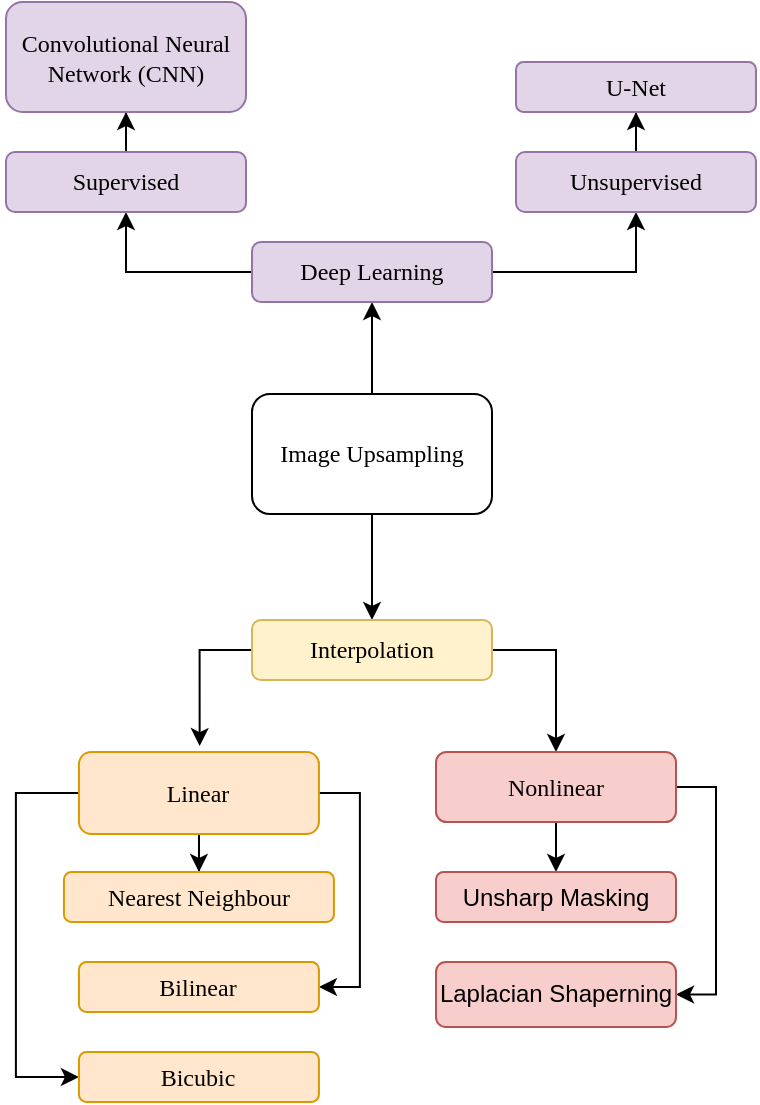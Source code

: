 <mxfile version="21.4.0" type="device">
  <diagram name="Page-1" id="a6TTd6T9awncSY5QPfED">
    <mxGraphModel dx="915" dy="823" grid="1" gridSize="15" guides="1" tooltips="1" connect="1" arrows="1" fold="1" page="1" pageScale="1" pageWidth="1169" pageHeight="827" background="none" math="0" shadow="0">
      <root>
        <mxCell id="0" />
        <mxCell id="1" parent="0" />
        <mxCell id="eJwsOx5VEXWTKT-RF0Mw-3" value="" style="edgeStyle=orthogonalEdgeStyle;rounded=0;orthogonalLoop=1;jettySize=auto;html=1;" parent="1" source="eJwsOx5VEXWTKT-RF0Mw-1" target="eJwsOx5VEXWTKT-RF0Mw-2" edge="1">
          <mxGeometry relative="1" as="geometry" />
        </mxCell>
        <mxCell id="eJwsOx5VEXWTKT-RF0Mw-9" value="" style="edgeStyle=orthogonalEdgeStyle;rounded=0;orthogonalLoop=1;jettySize=auto;html=1;fontFamily=Verdana;" parent="1" source="eJwsOx5VEXWTKT-RF0Mw-1" target="eJwsOx5VEXWTKT-RF0Mw-8" edge="1">
          <mxGeometry relative="1" as="geometry" />
        </mxCell>
        <mxCell id="eJwsOx5VEXWTKT-RF0Mw-1" value="&lt;font face=&quot;Verdana&quot;&gt;Image Upsampling&lt;/font&gt;" style="rounded=1;whiteSpace=wrap;html=1;fontFamily=Comic Sans MS;" parent="1" vertex="1">
          <mxGeometry x="633" y="421" width="120" height="60" as="geometry" />
        </mxCell>
        <mxCell id="eJwsOx5VEXWTKT-RF0Mw-13" value="" style="edgeStyle=orthogonalEdgeStyle;rounded=0;orthogonalLoop=1;jettySize=auto;html=1;fontFamily=Verdana;entryX=0.5;entryY=0;entryDx=0;entryDy=0;exitX=1;exitY=0.5;exitDx=0;exitDy=0;" parent="1" source="eJwsOx5VEXWTKT-RF0Mw-2" target="eJwsOx5VEXWTKT-RF0Mw-12" edge="1">
          <mxGeometry relative="1" as="geometry">
            <mxPoint x="831.5" y="591" as="targetPoint" />
            <Array as="points">
              <mxPoint x="785" y="549" />
            </Array>
          </mxGeometry>
        </mxCell>
        <mxCell id="_kmWAO8PGVutHXdWjYpJ-5" value="" style="edgeStyle=orthogonalEdgeStyle;rounded=0;orthogonalLoop=1;jettySize=auto;html=1;entryX=0.503;entryY=-0.072;entryDx=0;entryDy=0;entryPerimeter=0;" parent="1" source="eJwsOx5VEXWTKT-RF0Mw-2" target="eJwsOx5VEXWTKT-RF0Mw-10" edge="1">
          <mxGeometry relative="1" as="geometry">
            <Array as="points">
              <mxPoint x="607" y="549" />
            </Array>
          </mxGeometry>
        </mxCell>
        <mxCell id="eJwsOx5VEXWTKT-RF0Mw-2" value="&lt;font face=&quot;Verdana&quot;&gt;Interpolation&lt;/font&gt;" style="whiteSpace=wrap;html=1;rounded=1;labelBorderColor=none;labelBackgroundColor=none;fillColor=#fff2cc;strokeColor=#d6b656;" parent="1" vertex="1">
          <mxGeometry x="633" y="534" width="120" height="30" as="geometry" />
        </mxCell>
        <mxCell id="_kmWAO8PGVutHXdWjYpJ-23" value="" style="edgeStyle=orthogonalEdgeStyle;rounded=0;orthogonalLoop=1;jettySize=auto;html=1;fontFamily=Verdana;" parent="1" source="eJwsOx5VEXWTKT-RF0Mw-8" target="_kmWAO8PGVutHXdWjYpJ-22" edge="1">
          <mxGeometry relative="1" as="geometry" />
        </mxCell>
        <mxCell id="_kmWAO8PGVutHXdWjYpJ-34" value="" style="edgeStyle=orthogonalEdgeStyle;rounded=0;orthogonalLoop=1;jettySize=auto;html=1;fontFamily=Verdana;" parent="1" source="eJwsOx5VEXWTKT-RF0Mw-8" target="_kmWAO8PGVutHXdWjYpJ-33" edge="1">
          <mxGeometry relative="1" as="geometry" />
        </mxCell>
        <mxCell id="eJwsOx5VEXWTKT-RF0Mw-8" value="&lt;font face=&quot;Verdana&quot;&gt;Deep Learning &lt;br&gt;&lt;/font&gt;" style="whiteSpace=wrap;html=1;fontFamily=Comic Sans MS;rounded=1;fillColor=#e1d5e7;strokeColor=#9673a6;" parent="1" vertex="1">
          <mxGeometry x="633" y="345" width="120" height="30" as="geometry" />
        </mxCell>
        <mxCell id="eJwsOx5VEXWTKT-RF0Mw-19" value="" style="edgeStyle=orthogonalEdgeStyle;rounded=0;orthogonalLoop=1;jettySize=auto;html=1;fontFamily=Verdana;entryX=0.5;entryY=0;entryDx=0;entryDy=0;" parent="1" source="eJwsOx5VEXWTKT-RF0Mw-10" target="eJwsOx5VEXWTKT-RF0Mw-14" edge="1">
          <mxGeometry relative="1" as="geometry">
            <mxPoint x="454.97" y="666" as="targetPoint" />
          </mxGeometry>
        </mxCell>
        <mxCell id="eJwsOx5VEXWTKT-RF0Mw-21" value="" style="edgeStyle=orthogonalEdgeStyle;rounded=0;orthogonalLoop=1;jettySize=auto;html=1;fontFamily=Verdana;entryX=1;entryY=0.5;entryDx=0;entryDy=0;exitX=1;exitY=0.5;exitDx=0;exitDy=0;" parent="1" source="eJwsOx5VEXWTKT-RF0Mw-10" target="eJwsOx5VEXWTKT-RF0Mw-16" edge="1">
          <mxGeometry relative="1" as="geometry">
            <Array as="points">
              <mxPoint x="686.97" y="620" />
              <mxPoint x="686.97" y="718" />
            </Array>
          </mxGeometry>
        </mxCell>
        <mxCell id="eJwsOx5VEXWTKT-RF0Mw-23" value="" style="edgeStyle=orthogonalEdgeStyle;rounded=0;orthogonalLoop=1;jettySize=auto;html=1;fontFamily=Verdana;exitX=0;exitY=0.5;exitDx=0;exitDy=0;entryX=0;entryY=0.5;entryDx=0;entryDy=0;" parent="1" source="eJwsOx5VEXWTKT-RF0Mw-10" target="eJwsOx5VEXWTKT-RF0Mw-22" edge="1">
          <mxGeometry relative="1" as="geometry">
            <mxPoint x="666.97" y="763" as="targetPoint" />
            <Array as="points">
              <mxPoint x="514.97" y="620" />
              <mxPoint x="514.97" y="762" />
            </Array>
          </mxGeometry>
        </mxCell>
        <mxCell id="eJwsOx5VEXWTKT-RF0Mw-10" value="&lt;div&gt;&lt;font face=&quot;Verdana&quot;&gt;Linear&lt;/font&gt;&lt;/div&gt;" style="whiteSpace=wrap;html=1;rounded=1;fillColor=#ffe6cc;strokeColor=#d79b00;" parent="1" vertex="1">
          <mxGeometry x="546.47" y="600" width="120" height="41" as="geometry" />
        </mxCell>
        <mxCell id="_kmWAO8PGVutHXdWjYpJ-7" value="" style="edgeStyle=orthogonalEdgeStyle;rounded=0;orthogonalLoop=1;jettySize=auto;html=1;" parent="1" source="eJwsOx5VEXWTKT-RF0Mw-12" target="_kmWAO8PGVutHXdWjYpJ-6" edge="1">
          <mxGeometry relative="1" as="geometry" />
        </mxCell>
        <mxCell id="_kmWAO8PGVutHXdWjYpJ-9" value="" style="edgeStyle=orthogonalEdgeStyle;rounded=0;orthogonalLoop=1;jettySize=auto;html=1;entryX=1;entryY=0.5;entryDx=0;entryDy=0;" parent="1" source="eJwsOx5VEXWTKT-RF0Mw-12" target="_kmWAO8PGVutHXdWjYpJ-8" edge="1">
          <mxGeometry relative="1" as="geometry">
            <Array as="points">
              <mxPoint x="865" y="618" />
              <mxPoint x="865" y="721" />
            </Array>
          </mxGeometry>
        </mxCell>
        <mxCell id="eJwsOx5VEXWTKT-RF0Mw-12" value="&lt;font face=&quot;Verdana&quot;&gt;Nonlinear&lt;br&gt;&lt;/font&gt;" style="whiteSpace=wrap;html=1;rounded=1;fillColor=#f8cecc;strokeColor=#b85450;" parent="1" vertex="1">
          <mxGeometry x="725" y="600" width="120" height="35" as="geometry" />
        </mxCell>
        <mxCell id="eJwsOx5VEXWTKT-RF0Mw-14" value="&lt;font face=&quot;Verdana&quot;&gt;Nearest Neighbour&lt;/font&gt;" style="whiteSpace=wrap;html=1;rounded=1;labelBorderColor=none;fillColor=#ffe6cc;strokeColor=#d79b00;" parent="1" vertex="1">
          <mxGeometry x="538.97" y="660" width="135" height="25" as="geometry" />
        </mxCell>
        <mxCell id="eJwsOx5VEXWTKT-RF0Mw-16" value="&lt;font face=&quot;Verdana&quot;&gt;Bilinear&lt;/font&gt;" style="whiteSpace=wrap;html=1;rounded=1;fillColor=#ffe6cc;strokeColor=#d79b00;" parent="1" vertex="1">
          <mxGeometry x="546.47" y="705" width="120" height="25" as="geometry" />
        </mxCell>
        <mxCell id="eJwsOx5VEXWTKT-RF0Mw-22" value="&lt;font face=&quot;Verdana&quot;&gt;Bicubic&lt;/font&gt;" style="whiteSpace=wrap;html=1;rounded=1;fillColor=#ffe6cc;strokeColor=#d79b00;" parent="1" vertex="1">
          <mxGeometry x="546.47" y="750" width="120" height="25" as="geometry" />
        </mxCell>
        <mxCell id="_kmWAO8PGVutHXdWjYpJ-6" value="Unsharp Masking" style="whiteSpace=wrap;html=1;fillColor=#f8cecc;strokeColor=#b85450;rounded=1;" parent="1" vertex="1">
          <mxGeometry x="725" y="660" width="120" height="25" as="geometry" />
        </mxCell>
        <mxCell id="_kmWAO8PGVutHXdWjYpJ-8" value="Laplacian Shaperning" style="whiteSpace=wrap;html=1;fillColor=#f8cecc;strokeColor=#b85450;rounded=1;" parent="1" vertex="1">
          <mxGeometry x="725" y="705" width="120" height="32.5" as="geometry" />
        </mxCell>
        <mxCell id="_kmWAO8PGVutHXdWjYpJ-36" value="" style="edgeStyle=orthogonalEdgeStyle;rounded=0;orthogonalLoop=1;jettySize=auto;html=1;fontFamily=Verdana;" parent="1" source="_kmWAO8PGVutHXdWjYpJ-22" target="_kmWAO8PGVutHXdWjYpJ-35" edge="1">
          <mxGeometry relative="1" as="geometry" />
        </mxCell>
        <mxCell id="_kmWAO8PGVutHXdWjYpJ-22" value="&lt;font face=&quot;Verdana&quot;&gt;Supervised&lt;/font&gt;" style="whiteSpace=wrap;html=1;fontFamily=Comic Sans MS;fillColor=#e1d5e7;strokeColor=#9673a6;rounded=1;" parent="1" vertex="1">
          <mxGeometry x="510" y="300" width="120" height="30" as="geometry" />
        </mxCell>
        <mxCell id="_kmWAO8PGVutHXdWjYpJ-44" value="" style="edgeStyle=orthogonalEdgeStyle;rounded=0;orthogonalLoop=1;jettySize=auto;html=1;fontFamily=Verdana;" parent="1" source="_kmWAO8PGVutHXdWjYpJ-33" target="_kmWAO8PGVutHXdWjYpJ-43" edge="1">
          <mxGeometry relative="1" as="geometry" />
        </mxCell>
        <mxCell id="_kmWAO8PGVutHXdWjYpJ-33" value="&lt;font face=&quot;Verdana&quot;&gt;Unsupervised&lt;/font&gt;" style="whiteSpace=wrap;html=1;fontFamily=Comic Sans MS;fillColor=#e1d5e7;strokeColor=#9673a6;rounded=1;" parent="1" vertex="1">
          <mxGeometry x="765" y="300" width="120" height="30" as="geometry" />
        </mxCell>
        <mxCell id="_kmWAO8PGVutHXdWjYpJ-35" value="&lt;font face=&quot;Verdana&quot;&gt;Convolutional Neural Network (CNN)&lt;/font&gt;" style="whiteSpace=wrap;html=1;fontFamily=Comic Sans MS;fillColor=#e1d5e7;strokeColor=#9673a6;rounded=1;" parent="1" vertex="1">
          <mxGeometry x="510" y="225" width="120" height="55" as="geometry" />
        </mxCell>
        <mxCell id="_kmWAO8PGVutHXdWjYpJ-43" value="&lt;font face=&quot;Verdana&quot;&gt;U-Net&lt;/font&gt;" style="whiteSpace=wrap;html=1;fontFamily=Comic Sans MS;fillColor=#e1d5e7;strokeColor=#9673a6;rounded=1;" parent="1" vertex="1">
          <mxGeometry x="765" y="255" width="120" height="25" as="geometry" />
        </mxCell>
      </root>
    </mxGraphModel>
  </diagram>
</mxfile>
